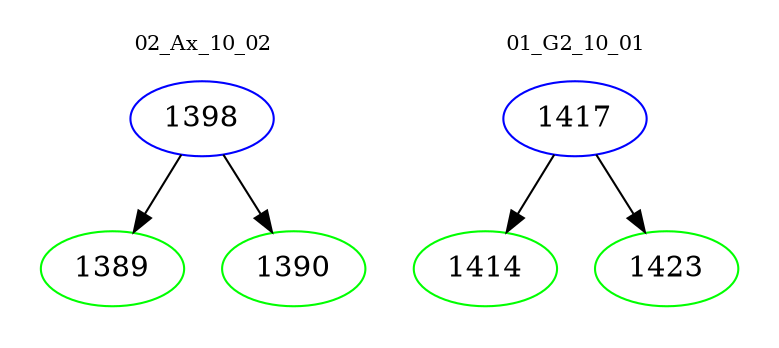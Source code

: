 digraph{
subgraph cluster_0 {
color = white
label = "02_Ax_10_02";
fontsize=10;
T0_1398 [label="1398", color="blue"]
T0_1398 -> T0_1389 [color="black"]
T0_1389 [label="1389", color="green"]
T0_1398 -> T0_1390 [color="black"]
T0_1390 [label="1390", color="green"]
}
subgraph cluster_1 {
color = white
label = "01_G2_10_01";
fontsize=10;
T1_1417 [label="1417", color="blue"]
T1_1417 -> T1_1414 [color="black"]
T1_1414 [label="1414", color="green"]
T1_1417 -> T1_1423 [color="black"]
T1_1423 [label="1423", color="green"]
}
}
